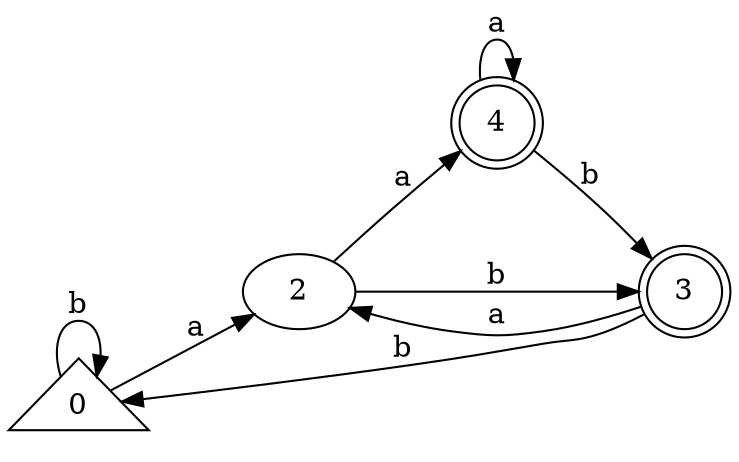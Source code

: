 digraph {
	graph [rankdir=LR]
	0 [shape=triangle]
	2
	4 [shape=doublecircle]
	3 [shape=doublecircle]
	0 -> 0 [label=b]
	0 -> 2 [label=a]
	2 -> 3 [label=b]
	2 -> 4 [label=a]
	4 -> 3 [label=b]
	4 -> 4 [label=a]
	3 -> 0 [label=b]
	3 -> 2 [label=a]
}
